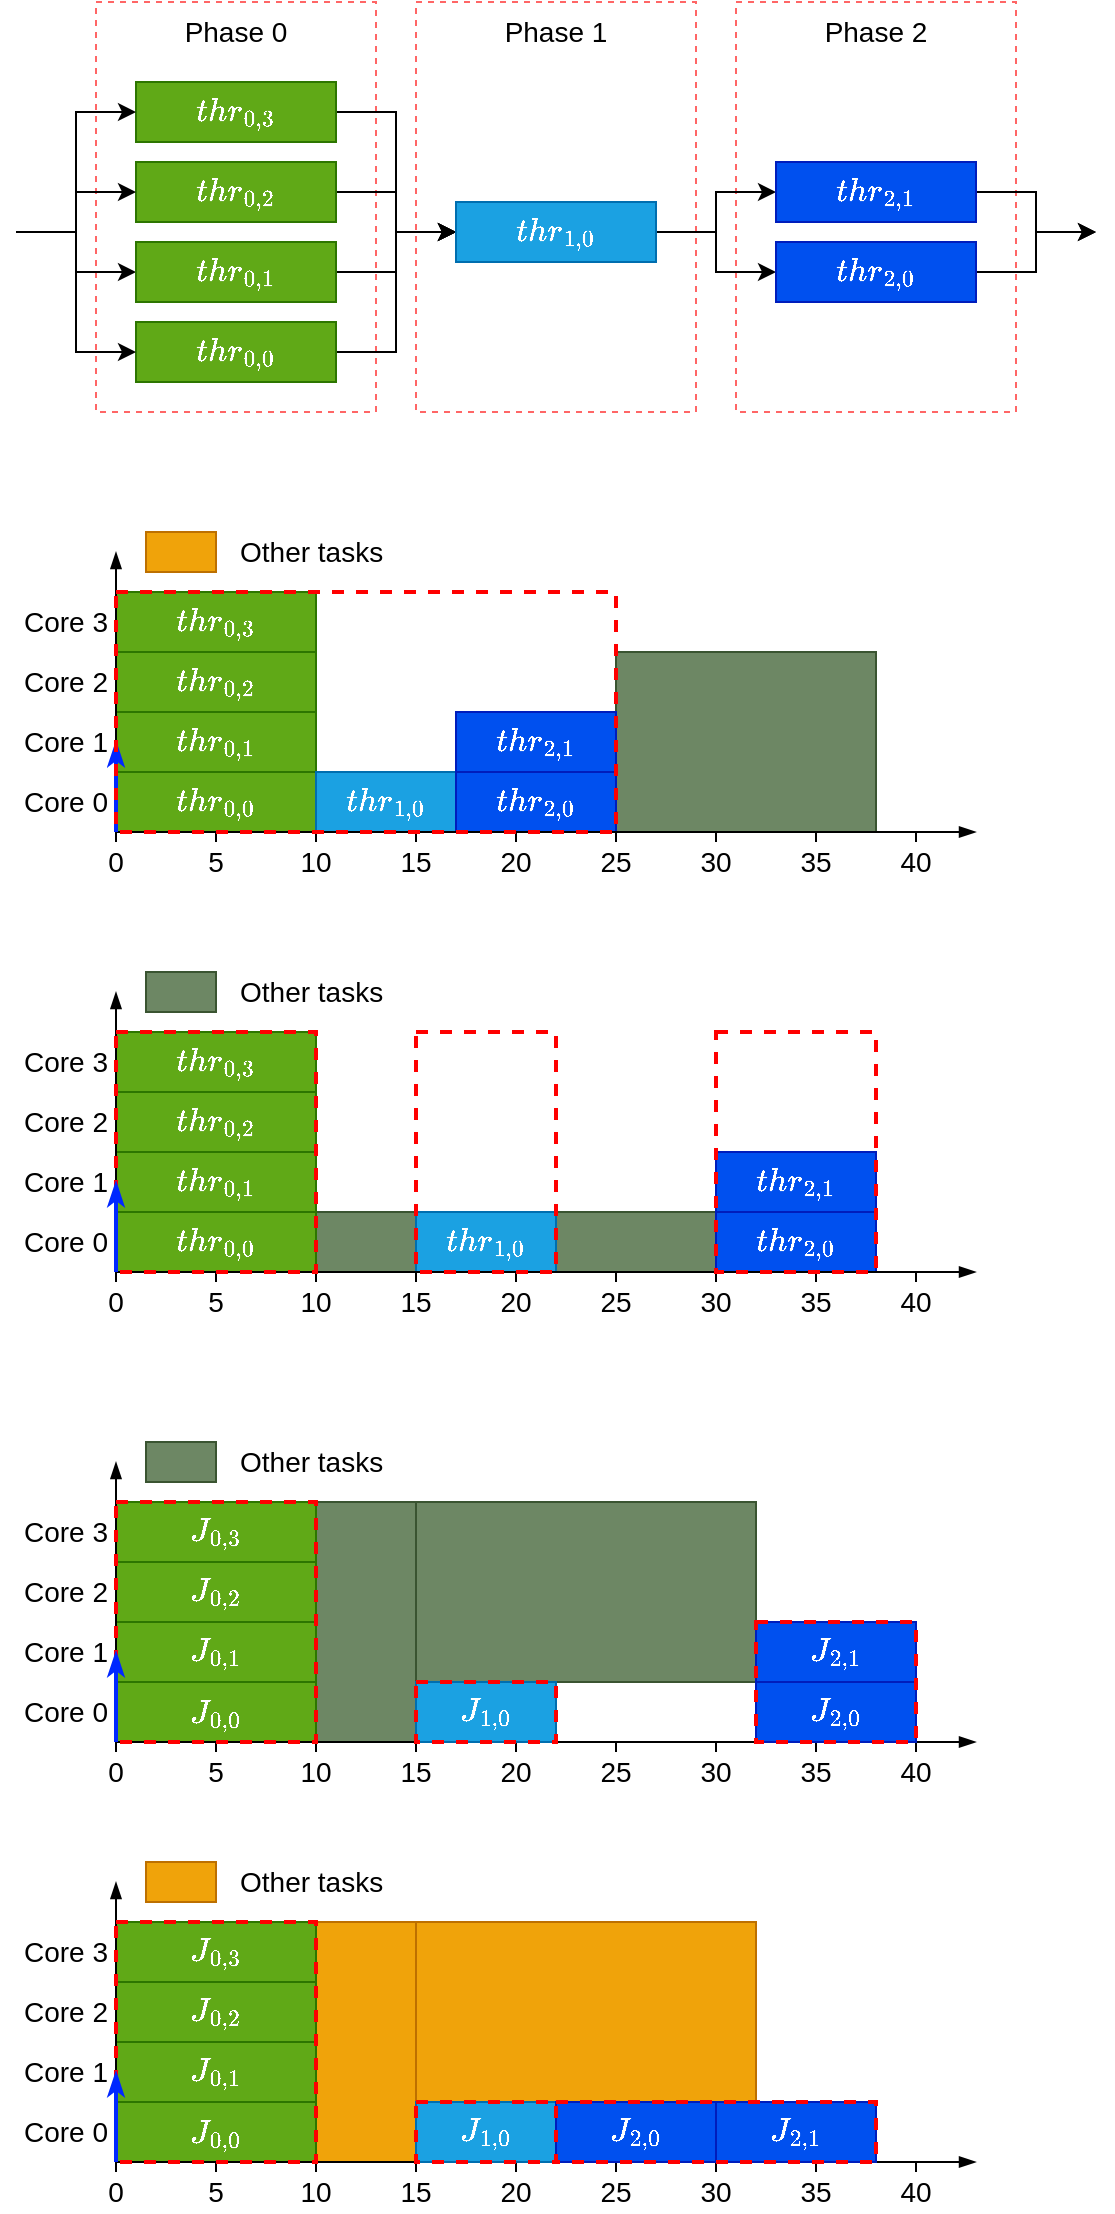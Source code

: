 <mxfile version="13.0.3" type="device"><diagram id="xW1HjvJvRXogK2bOHWA1" name="Page-1"><mxGraphModel dx="981" dy="567" grid="1" gridSize="5" guides="1" tooltips="1" connect="1" arrows="1" fold="1" page="1" pageScale="1" pageWidth="827" pageHeight="1169" math="1" shadow="0"><root><mxCell id="0"/><mxCell id="1" parent="0"/><mxCell id="m0qqbwwtuwKl5_YdVci3-2" value="" style="rounded=0;whiteSpace=wrap;html=1;align=center;fillColor=#f0a30a;strokeColor=#BD7000;fontColor=#ffffff;" parent="1" vertex="1"><mxGeometry x="305" y="975" width="170" height="90" as="geometry"/></mxCell><mxCell id="m0qqbwwtuwKl5_YdVci3-1" value="" style="rounded=0;whiteSpace=wrap;html=1;align=center;fillColor=#f0a30a;strokeColor=#BD7000;fontColor=#ffffff;" parent="1" vertex="1"><mxGeometry x="255" y="975" width="50" height="120" as="geometry"/></mxCell><mxCell id="kMdJhStKraSXt04Y12Ft-99" value="" style="rounded=0;whiteSpace=wrap;html=1;align=center;fillColor=#6d8764;strokeColor=#3A5431;fontColor=#ffffff;" parent="1" vertex="1"><mxGeometry x="305" y="765" width="170" height="90" as="geometry"/></mxCell><mxCell id="kMdJhStKraSXt04Y12Ft-93" value="" style="rounded=0;whiteSpace=wrap;html=1;align=center;fillColor=#6d8764;strokeColor=#3A5431;fontColor=#ffffff;" parent="1" vertex="1"><mxGeometry x="405" y="340" width="130" height="90" as="geometry"/></mxCell><mxCell id="7jsa1MZPSzjT0Qlmyjnx-44" value="" style="rounded=0;whiteSpace=wrap;html=1;align=center;fillColor=#6d8764;strokeColor=#3A5431;fontColor=#ffffff;" parent="1" vertex="1"><mxGeometry x="255" y="620" width="50" height="30" as="geometry"/></mxCell><mxCell id="7jsa1MZPSzjT0Qlmyjnx-51" value="" style="rounded=0;whiteSpace=wrap;html=1;align=center;fillColor=#6d8764;strokeColor=#3A5431;fontColor=#ffffff;" parent="1" vertex="1"><mxGeometry x="375" y="620" width="80" height="30" as="geometry"/></mxCell><mxCell id="7jsa1MZPSzjT0Qlmyjnx-36" value="&lt;span style=&quot;font-size: 14px&quot;&gt;$$thr_{0,2}$$&lt;/span&gt;" style="rounded=0;whiteSpace=wrap;html=1;align=center;fillColor=#60a917;strokeColor=#2D7600;fontColor=#ffffff;" parent="1" vertex="1"><mxGeometry x="155" y="560" width="100" height="30" as="geometry"/></mxCell><mxCell id="7jsa1MZPSzjT0Qlmyjnx-37" value="&lt;span style=&quot;font-size: 14px&quot;&gt;$$thr_{0,3}$$&lt;/span&gt;" style="rounded=0;whiteSpace=wrap;html=1;align=center;fillColor=#60a917;strokeColor=#2D7600;fontColor=#ffffff;" parent="1" vertex="1"><mxGeometry x="155" y="530" width="100" height="30" as="geometry"/></mxCell><mxCell id="7jsa1MZPSzjT0Qlmyjnx-35" value="" style="rounded=0;whiteSpace=wrap;html=1;fontColor=#FFFFFF;fillColor=none;dashed=1;strokeColor=#FF6666;" parent="1" vertex="1"><mxGeometry x="465" y="15" width="140" height="205" as="geometry"/></mxCell><mxCell id="7jsa1MZPSzjT0Qlmyjnx-34" value="" style="rounded=0;whiteSpace=wrap;html=1;fontColor=#FFFFFF;fillColor=none;dashed=1;strokeColor=#FF6666;" parent="1" vertex="1"><mxGeometry x="305" y="15" width="140" height="205" as="geometry"/></mxCell><mxCell id="7jsa1MZPSzjT0Qlmyjnx-33" value="" style="rounded=0;whiteSpace=wrap;html=1;fontColor=#FFFFFF;fillColor=none;dashed=1;strokeColor=#FF6666;" parent="1" vertex="1"><mxGeometry x="145" y="15" width="140" height="205" as="geometry"/></mxCell><mxCell id="H2lRXq-8TjMZ1R84Y-Bk-118" value="&lt;span style=&quot;font-size: 14px&quot;&gt;$$thr_{0,1}$$&lt;/span&gt;" style="rounded=0;whiteSpace=wrap;html=1;align=center;fillColor=#60a917;strokeColor=#2D7600;fontColor=#ffffff;" parent="1" vertex="1"><mxGeometry x="155" y="590" width="100" height="30" as="geometry"/></mxCell><mxCell id="H2lRXq-8TjMZ1R84Y-Bk-121" value="&lt;span style=&quot;font-size: 14px&quot;&gt;$$thr_{0,0}$$&lt;/span&gt;" style="rounded=0;whiteSpace=wrap;html=1;align=center;fillColor=#60a917;strokeColor=#2D7600;fontColor=#ffffff;" parent="1" vertex="1"><mxGeometry x="155" y="620" width="100" height="30" as="geometry"/></mxCell><mxCell id="H2lRXq-8TjMZ1R84Y-Bk-123" value="" style="endArrow=blockThin;html=1;strokeColor=#000000;endFill=1;exitX=0.5;exitY=0;exitDx=0;exitDy=0;" parent="1" source="H2lRXq-8TjMZ1R84Y-Bk-124" edge="1"><mxGeometry width="50" height="50" relative="1" as="geometry"><mxPoint x="155" y="620" as="sourcePoint"/><mxPoint x="155" y="510" as="targetPoint"/></mxGeometry></mxCell><mxCell id="H2lRXq-8TjMZ1R84Y-Bk-124" value="&lt;div style=&quot;font-size: 14px;&quot;&gt;0&lt;/div&gt;" style="text;html=1;strokeColor=none;fillColor=none;align=center;verticalAlign=middle;whiteSpace=wrap;rounded=0;fontSize=14;" parent="1" vertex="1"><mxGeometry x="145" y="655" width="20" height="20" as="geometry"/></mxCell><mxCell id="H2lRXq-8TjMZ1R84Y-Bk-125" value="5" style="text;html=1;strokeColor=none;fillColor=none;align=center;verticalAlign=middle;whiteSpace=wrap;rounded=0;fontSize=14;" parent="1" vertex="1"><mxGeometry x="195" y="655" width="20" height="20" as="geometry"/></mxCell><mxCell id="H2lRXq-8TjMZ1R84Y-Bk-126" value="10" style="text;html=1;strokeColor=none;fillColor=none;align=center;verticalAlign=middle;whiteSpace=wrap;rounded=0;fontSize=14;" parent="1" vertex="1"><mxGeometry x="245" y="655" width="20" height="20" as="geometry"/></mxCell><mxCell id="H2lRXq-8TjMZ1R84Y-Bk-127" value="15" style="text;html=1;strokeColor=none;fillColor=none;align=center;verticalAlign=middle;whiteSpace=wrap;rounded=0;fontSize=14;" parent="1" vertex="1"><mxGeometry x="295" y="655" width="20" height="20" as="geometry"/></mxCell><mxCell id="H2lRXq-8TjMZ1R84Y-Bk-128" value="20" style="text;html=1;strokeColor=none;fillColor=none;align=center;verticalAlign=middle;whiteSpace=wrap;rounded=0;fontSize=14;" parent="1" vertex="1"><mxGeometry x="345" y="655" width="20" height="20" as="geometry"/></mxCell><mxCell id="H2lRXq-8TjMZ1R84Y-Bk-130" value="Core 0" style="text;html=1;strokeColor=none;fillColor=none;align=center;verticalAlign=middle;whiteSpace=wrap;rounded=0;fontSize=14;fontColor=#000000;" parent="1" vertex="1"><mxGeometry x="105" y="625" width="50" height="20" as="geometry"/></mxCell><mxCell id="H2lRXq-8TjMZ1R84Y-Bk-131" value="Core 1" style="text;html=1;strokeColor=none;fillColor=none;align=center;verticalAlign=middle;whiteSpace=wrap;rounded=0;fontSize=14;fontColor=#000000;" parent="1" vertex="1"><mxGeometry x="105" y="595" width="50" height="20" as="geometry"/></mxCell><mxCell id="H2lRXq-8TjMZ1R84Y-Bk-134" value="" style="endArrow=none;html=1;" parent="1" source="H2lRXq-8TjMZ1R84Y-Bk-135" edge="1"><mxGeometry width="50" height="50" relative="1" as="geometry"><mxPoint x="405" y="680" as="sourcePoint"/><mxPoint x="405" y="650" as="targetPoint"/></mxGeometry></mxCell><mxCell id="H2lRXq-8TjMZ1R84Y-Bk-135" value="25" style="text;html=1;strokeColor=none;fillColor=none;align=center;verticalAlign=middle;whiteSpace=wrap;rounded=0;fontSize=14;" parent="1" vertex="1"><mxGeometry x="395" y="655" width="20" height="20" as="geometry"/></mxCell><mxCell id="H2lRXq-8TjMZ1R84Y-Bk-136" value="" style="endArrow=none;html=1;exitX=0.5;exitY=0;exitDx=0;exitDy=0;" parent="1" source="H2lRXq-8TjMZ1R84Y-Bk-135" edge="1"><mxGeometry width="50" height="50" relative="1" as="geometry"><mxPoint x="405" y="680" as="sourcePoint"/><mxPoint x="405" y="650" as="targetPoint"/></mxGeometry></mxCell><mxCell id="H2lRXq-8TjMZ1R84Y-Bk-137" value="" style="endArrow=none;html=1;exitX=0.5;exitY=0;exitDx=0;exitDy=0;" parent="1" source="H2lRXq-8TjMZ1R84Y-Bk-128" edge="1"><mxGeometry width="50" height="50" relative="1" as="geometry"><mxPoint x="410" y="660" as="sourcePoint"/><mxPoint x="355" y="650" as="targetPoint"/></mxGeometry></mxCell><mxCell id="H2lRXq-8TjMZ1R84Y-Bk-138" value="" style="endArrow=none;html=1;exitX=0.5;exitY=0;exitDx=0;exitDy=0;" parent="1" source="H2lRXq-8TjMZ1R84Y-Bk-127" edge="1"><mxGeometry width="50" height="50" relative="1" as="geometry"><mxPoint x="415" y="665" as="sourcePoint"/><mxPoint x="305.0" y="650" as="targetPoint"/></mxGeometry></mxCell><mxCell id="H2lRXq-8TjMZ1R84Y-Bk-139" value="" style="endArrow=none;html=1;exitX=0.5;exitY=0;exitDx=0;exitDy=0;" parent="1" source="H2lRXq-8TjMZ1R84Y-Bk-126" edge="1"><mxGeometry width="50" height="50" relative="1" as="geometry"><mxPoint x="310" y="660" as="sourcePoint"/><mxPoint x="255" y="650" as="targetPoint"/></mxGeometry></mxCell><mxCell id="H2lRXq-8TjMZ1R84Y-Bk-140" value="" style="endArrow=none;html=1;exitX=0.5;exitY=0;exitDx=0;exitDy=0;" parent="1" source="H2lRXq-8TjMZ1R84Y-Bk-125" edge="1"><mxGeometry width="50" height="50" relative="1" as="geometry"><mxPoint x="315" y="665" as="sourcePoint"/><mxPoint x="205" y="650" as="targetPoint"/></mxGeometry></mxCell><mxCell id="H2lRXq-8TjMZ1R84Y-Bk-149" value="" style="endArrow=none;html=1;" parent="1" source="H2lRXq-8TjMZ1R84Y-Bk-150" edge="1"><mxGeometry width="50" height="50" relative="1" as="geometry"><mxPoint x="455" y="680" as="sourcePoint"/><mxPoint x="455" y="650" as="targetPoint"/></mxGeometry></mxCell><mxCell id="H2lRXq-8TjMZ1R84Y-Bk-150" value="30" style="text;html=1;strokeColor=none;fillColor=none;align=center;verticalAlign=middle;whiteSpace=wrap;rounded=0;fontSize=14;" parent="1" vertex="1"><mxGeometry x="445" y="655" width="20" height="20" as="geometry"/></mxCell><mxCell id="qFGKZNAYmPmx-F1GtHhx-10" value="" style="rounded=0;whiteSpace=wrap;html=1;align=center;fillColor=#6d8764;strokeColor=#3A5431;fontColor=#ffffff;" parent="1" vertex="1"><mxGeometry x="170" y="500" width="35" height="20" as="geometry"/></mxCell><mxCell id="qFGKZNAYmPmx-F1GtHhx-11" value="Other tasks" style="text;html=1;strokeColor=none;fillColor=none;align=left;verticalAlign=middle;whiteSpace=wrap;rounded=0;fontSize=14;fontColor=#000000;" parent="1" vertex="1"><mxGeometry x="215" y="500" width="80" height="20" as="geometry"/></mxCell><mxCell id="7jsa1MZPSzjT0Qlmyjnx-11" style="edgeStyle=orthogonalEdgeStyle;rounded=0;orthogonalLoop=1;jettySize=auto;html=1;exitX=1;exitY=0.5;exitDx=0;exitDy=0;entryX=0;entryY=0.5;entryDx=0;entryDy=0;" parent="1" source="7jsa1MZPSzjT0Qlmyjnx-1" target="7jsa1MZPSzjT0Qlmyjnx-5" edge="1"><mxGeometry relative="1" as="geometry"/></mxCell><mxCell id="7jsa1MZPSzjT0Qlmyjnx-1" value="&lt;span style=&quot;font-size: 14px&quot;&gt;$$thr_{0,3}$$&lt;/span&gt;" style="rounded=0;whiteSpace=wrap;html=1;align=center;fillColor=#60a917;strokeColor=#2D7600;fontColor=#ffffff;" parent="1" vertex="1"><mxGeometry x="165" y="55" width="100" height="30" as="geometry"/></mxCell><mxCell id="7jsa1MZPSzjT0Qlmyjnx-8" style="edgeStyle=orthogonalEdgeStyle;rounded=0;orthogonalLoop=1;jettySize=auto;html=1;exitX=1;exitY=0.5;exitDx=0;exitDy=0;" parent="1" source="7jsa1MZPSzjT0Qlmyjnx-2" target="7jsa1MZPSzjT0Qlmyjnx-5" edge="1"><mxGeometry relative="1" as="geometry"/></mxCell><mxCell id="7jsa1MZPSzjT0Qlmyjnx-2" value="&lt;span style=&quot;font-size: 14px&quot;&gt;$$thr_{0,2}$$&lt;/span&gt;" style="rounded=0;whiteSpace=wrap;html=1;align=center;fillColor=#60a917;strokeColor=#2D7600;fontColor=#ffffff;" parent="1" vertex="1"><mxGeometry x="165" y="95" width="100" height="30" as="geometry"/></mxCell><mxCell id="7jsa1MZPSzjT0Qlmyjnx-9" style="edgeStyle=orthogonalEdgeStyle;rounded=0;orthogonalLoop=1;jettySize=auto;html=1;exitX=1;exitY=0.5;exitDx=0;exitDy=0;entryX=0;entryY=0.5;entryDx=0;entryDy=0;" parent="1" source="7jsa1MZPSzjT0Qlmyjnx-3" target="7jsa1MZPSzjT0Qlmyjnx-5" edge="1"><mxGeometry relative="1" as="geometry"/></mxCell><mxCell id="7jsa1MZPSzjT0Qlmyjnx-17" style="edgeStyle=orthogonalEdgeStyle;rounded=0;orthogonalLoop=1;jettySize=auto;html=1;exitX=0;exitY=0.5;exitDx=0;exitDy=0;startArrow=classic;startFill=1;endArrow=none;endFill=0;" parent="1" source="7jsa1MZPSzjT0Qlmyjnx-3" edge="1"><mxGeometry relative="1" as="geometry"><mxPoint x="105" y="130" as="targetPoint"/><Array as="points"><mxPoint x="135" y="150"/><mxPoint x="135" y="130"/></Array></mxGeometry></mxCell><mxCell id="7jsa1MZPSzjT0Qlmyjnx-3" value="&lt;span style=&quot;font-size: 14px&quot;&gt;$$thr_{0,1}$$&lt;/span&gt;" style="rounded=0;whiteSpace=wrap;html=1;align=center;fillColor=#60a917;strokeColor=#2D7600;fontColor=#ffffff;" parent="1" vertex="1"><mxGeometry x="165" y="135" width="100" height="30" as="geometry"/></mxCell><mxCell id="7jsa1MZPSzjT0Qlmyjnx-10" style="edgeStyle=orthogonalEdgeStyle;rounded=0;orthogonalLoop=1;jettySize=auto;html=1;exitX=1;exitY=0.5;exitDx=0;exitDy=0;entryX=0;entryY=0.5;entryDx=0;entryDy=0;" parent="1" source="7jsa1MZPSzjT0Qlmyjnx-4" target="7jsa1MZPSzjT0Qlmyjnx-5" edge="1"><mxGeometry relative="1" as="geometry"/></mxCell><mxCell id="7jsa1MZPSzjT0Qlmyjnx-4" value="&lt;span style=&quot;font-size: 14px&quot;&gt;$$thr_{0,0}$$&lt;/span&gt;" style="rounded=0;whiteSpace=wrap;html=1;align=center;fillColor=#60a917;strokeColor=#2D7600;fontColor=#ffffff;" parent="1" vertex="1"><mxGeometry x="165" y="175" width="100" height="30" as="geometry"/></mxCell><mxCell id="7jsa1MZPSzjT0Qlmyjnx-12" style="edgeStyle=orthogonalEdgeStyle;rounded=0;orthogonalLoop=1;jettySize=auto;html=1;exitX=1;exitY=0.5;exitDx=0;exitDy=0;" parent="1" source="7jsa1MZPSzjT0Qlmyjnx-5" target="7jsa1MZPSzjT0Qlmyjnx-6" edge="1"><mxGeometry relative="1" as="geometry"/></mxCell><mxCell id="7jsa1MZPSzjT0Qlmyjnx-13" style="edgeStyle=orthogonalEdgeStyle;rounded=0;orthogonalLoop=1;jettySize=auto;html=1;exitX=1;exitY=0.5;exitDx=0;exitDy=0;" parent="1" source="7jsa1MZPSzjT0Qlmyjnx-5" target="7jsa1MZPSzjT0Qlmyjnx-7" edge="1"><mxGeometry relative="1" as="geometry"/></mxCell><mxCell id="7jsa1MZPSzjT0Qlmyjnx-5" value="&lt;span style=&quot;font-size: 14px&quot;&gt;$$thr_{1,0}$$&lt;/span&gt;" style="rounded=0;whiteSpace=wrap;html=1;align=center;fillColor=#1ba1e2;strokeColor=#006EAF;fontColor=#ffffff;" parent="1" vertex="1"><mxGeometry x="325" y="115" width="100" height="30" as="geometry"/></mxCell><mxCell id="7jsa1MZPSzjT0Qlmyjnx-14" style="edgeStyle=orthogonalEdgeStyle;rounded=0;orthogonalLoop=1;jettySize=auto;html=1;exitX=1;exitY=0.5;exitDx=0;exitDy=0;" parent="1" source="7jsa1MZPSzjT0Qlmyjnx-6" edge="1"><mxGeometry relative="1" as="geometry"><mxPoint x="645" y="130" as="targetPoint"/><Array as="points"><mxPoint x="615" y="110"/><mxPoint x="615" y="130"/></Array></mxGeometry></mxCell><mxCell id="7jsa1MZPSzjT0Qlmyjnx-6" value="&lt;span style=&quot;font-size: 14px&quot;&gt;$$thr_{2,1}$$&lt;/span&gt;" style="rounded=0;whiteSpace=wrap;html=1;align=center;fillColor=#0050ef;strokeColor=#001DBC;fontColor=#ffffff;" parent="1" vertex="1"><mxGeometry x="485" y="95" width="100" height="30" as="geometry"/></mxCell><mxCell id="7jsa1MZPSzjT0Qlmyjnx-16" style="edgeStyle=orthogonalEdgeStyle;rounded=0;orthogonalLoop=1;jettySize=auto;html=1;exitX=1;exitY=0.5;exitDx=0;exitDy=0;" parent="1" source="7jsa1MZPSzjT0Qlmyjnx-7" edge="1"><mxGeometry relative="1" as="geometry"><mxPoint x="645" y="130" as="targetPoint"/><Array as="points"><mxPoint x="615" y="150"/><mxPoint x="615" y="130"/></Array></mxGeometry></mxCell><mxCell id="7jsa1MZPSzjT0Qlmyjnx-7" value="&lt;span style=&quot;font-size: 14px&quot;&gt;$$thr_{2,0}$$&lt;/span&gt;" style="rounded=0;whiteSpace=wrap;html=1;align=center;fillColor=#0050ef;strokeColor=#001DBC;fontColor=#ffffff;" parent="1" vertex="1"><mxGeometry x="485" y="135" width="100" height="30" as="geometry"/></mxCell><mxCell id="7jsa1MZPSzjT0Qlmyjnx-18" style="edgeStyle=orthogonalEdgeStyle;rounded=0;orthogonalLoop=1;jettySize=auto;html=1;exitX=0;exitY=0.5;exitDx=0;exitDy=0;startArrow=classic;startFill=1;endArrow=none;endFill=0;" parent="1" edge="1"><mxGeometry relative="1" as="geometry"><mxPoint x="105" y="130" as="targetPoint"/><mxPoint x="165" y="190" as="sourcePoint"/><Array as="points"><mxPoint x="135" y="190"/><mxPoint x="135" y="130"/></Array></mxGeometry></mxCell><mxCell id="7jsa1MZPSzjT0Qlmyjnx-19" style="edgeStyle=orthogonalEdgeStyle;rounded=0;orthogonalLoop=1;jettySize=auto;html=1;exitX=0;exitY=0.5;exitDx=0;exitDy=0;startArrow=classic;startFill=1;endArrow=none;endFill=0;" parent="1" edge="1"><mxGeometry relative="1" as="geometry"><mxPoint x="105" y="130" as="targetPoint"/><mxPoint x="165" y="110" as="sourcePoint"/><Array as="points"><mxPoint x="135" y="110"/><mxPoint x="135" y="130"/></Array></mxGeometry></mxCell><mxCell id="7jsa1MZPSzjT0Qlmyjnx-20" style="edgeStyle=orthogonalEdgeStyle;rounded=0;orthogonalLoop=1;jettySize=auto;html=1;exitX=0;exitY=0.5;exitDx=0;exitDy=0;startArrow=classic;startFill=1;endArrow=none;endFill=0;" parent="1" edge="1"><mxGeometry relative="1" as="geometry"><mxPoint x="105" y="130" as="targetPoint"/><mxPoint x="165" y="70" as="sourcePoint"/><Array as="points"><mxPoint x="135" y="70"/><mxPoint x="135" y="130"/></Array></mxGeometry></mxCell><mxCell id="7jsa1MZPSzjT0Qlmyjnx-28" value="Phase 0" style="text;html=1;strokeColor=none;fillColor=none;align=center;verticalAlign=middle;whiteSpace=wrap;rounded=0;fontSize=14;fontColor=#000000;" parent="1" vertex="1"><mxGeometry x="180" y="20" width="70" height="20" as="geometry"/></mxCell><mxCell id="7jsa1MZPSzjT0Qlmyjnx-30" value="Phase 1" style="text;html=1;strokeColor=none;fillColor=none;align=center;verticalAlign=middle;whiteSpace=wrap;rounded=0;fontSize=14;fontColor=#000000;" parent="1" vertex="1"><mxGeometry x="340" y="20" width="70" height="20" as="geometry"/></mxCell><mxCell id="7jsa1MZPSzjT0Qlmyjnx-31" value="Phase 2" style="text;html=1;strokeColor=none;fillColor=none;align=center;verticalAlign=middle;whiteSpace=wrap;rounded=0;fontSize=14;fontColor=#000000;" parent="1" vertex="1"><mxGeometry x="500" y="20" width="70" height="20" as="geometry"/></mxCell><mxCell id="7jsa1MZPSzjT0Qlmyjnx-38" value="Core 2" style="text;html=1;strokeColor=none;fillColor=none;align=center;verticalAlign=middle;whiteSpace=wrap;rounded=0;fontSize=14;fontColor=#000000;" parent="1" vertex="1"><mxGeometry x="105" y="565" width="50" height="20" as="geometry"/></mxCell><mxCell id="7jsa1MZPSzjT0Qlmyjnx-39" value="Core 3" style="text;html=1;strokeColor=none;fillColor=none;align=center;verticalAlign=middle;whiteSpace=wrap;rounded=0;fontSize=14;fontColor=#000000;" parent="1" vertex="1"><mxGeometry x="105" y="535" width="50" height="20" as="geometry"/></mxCell><mxCell id="7jsa1MZPSzjT0Qlmyjnx-45" value="&lt;span style=&quot;white-space: normal ; font-size: 14px&quot;&gt;$$thr_{1,0}$$&lt;/span&gt;" style="rounded=0;whiteSpace=wrap;html=1;align=center;fillColor=#1ba1e2;strokeColor=#006EAF;fontColor=#ffffff;" parent="1" vertex="1"><mxGeometry x="305" y="620" width="70" height="30" as="geometry"/></mxCell><mxCell id="7jsa1MZPSzjT0Qlmyjnx-52" value="&lt;span style=&quot;white-space: normal ; font-size: 14px&quot;&gt;$$thr_{2,1}$$&lt;/span&gt;" style="rounded=0;whiteSpace=wrap;html=1;align=center;fillColor=#0050ef;strokeColor=#001DBC;fontColor=#ffffff;" parent="1" vertex="1"><mxGeometry x="455" y="590" width="80" height="30" as="geometry"/></mxCell><mxCell id="7jsa1MZPSzjT0Qlmyjnx-53" value="&lt;span style=&quot;white-space: normal ; font-size: 14px&quot;&gt;$$thr_{2,0}$$&lt;/span&gt;" style="rounded=0;whiteSpace=wrap;html=1;align=center;fillColor=#0050ef;strokeColor=#001DBC;fontColor=#ffffff;" parent="1" vertex="1"><mxGeometry x="455" y="620" width="80" height="30" as="geometry"/></mxCell><mxCell id="H2lRXq-8TjMZ1R84Y-Bk-122" value="" style="endArrow=blockThin;html=1;endFill=1;" parent="1" edge="1"><mxGeometry width="50" height="50" relative="1" as="geometry"><mxPoint x="155" y="650" as="sourcePoint"/><mxPoint x="585" y="650" as="targetPoint"/></mxGeometry></mxCell><mxCell id="7jsa1MZPSzjT0Qlmyjnx-47" value="" style="rounded=0;whiteSpace=wrap;html=1;fontColor=#FFFFFF;fillColor=none;dashed=1;strokeColor=#FF0000;strokeWidth=2;" parent="1" vertex="1"><mxGeometry x="155" y="530" width="100" height="120" as="geometry"/></mxCell><mxCell id="H2lRXq-8TjMZ1R84Y-Bk-129" value="" style="endArrow=classicThin;html=1;strokeColor=#0027FF;fillColor=#0050ef;endFill=1;strokeWidth=2;" parent="1" edge="1"><mxGeometry width="50" height="50" relative="1" as="geometry"><mxPoint x="155" y="650" as="sourcePoint"/><mxPoint x="155" y="605" as="targetPoint"/></mxGeometry></mxCell><mxCell id="7jsa1MZPSzjT0Qlmyjnx-60" value="" style="endArrow=none;html=1;" parent="1" source="7jsa1MZPSzjT0Qlmyjnx-61" edge="1"><mxGeometry width="50" height="50" relative="1" as="geometry"><mxPoint x="505" y="680" as="sourcePoint"/><mxPoint x="505" y="650" as="targetPoint"/></mxGeometry></mxCell><mxCell id="7jsa1MZPSzjT0Qlmyjnx-61" value="35" style="text;html=1;strokeColor=none;fillColor=none;align=center;verticalAlign=middle;whiteSpace=wrap;rounded=0;fontSize=14;" parent="1" vertex="1"><mxGeometry x="495" y="655" width="20" height="20" as="geometry"/></mxCell><mxCell id="7jsa1MZPSzjT0Qlmyjnx-62" value="" style="endArrow=none;html=1;" parent="1" source="7jsa1MZPSzjT0Qlmyjnx-63" edge="1"><mxGeometry width="50" height="50" relative="1" as="geometry"><mxPoint x="555" y="680" as="sourcePoint"/><mxPoint x="555" y="650" as="targetPoint"/></mxGeometry></mxCell><mxCell id="7jsa1MZPSzjT0Qlmyjnx-63" value="40" style="text;html=1;strokeColor=none;fillColor=none;align=center;verticalAlign=middle;whiteSpace=wrap;rounded=0;fontSize=14;" parent="1" vertex="1"><mxGeometry x="545" y="655" width="20" height="20" as="geometry"/></mxCell><mxCell id="7jsa1MZPSzjT0Qlmyjnx-64" value="" style="rounded=0;whiteSpace=wrap;html=1;align=center;fillColor=#6d8764;strokeColor=#3A5431;fontColor=#ffffff;" parent="1" vertex="1"><mxGeometry x="255" y="765" width="50" height="120" as="geometry"/></mxCell><mxCell id="7jsa1MZPSzjT0Qlmyjnx-66" value="" style="rounded=0;whiteSpace=wrap;html=1;align=center;fillColor=#60a917;strokeColor=#2D7600;fontColor=#ffffff;" parent="1" vertex="1"><mxGeometry x="155" y="795" width="100" height="30" as="geometry"/></mxCell><mxCell id="7jsa1MZPSzjT0Qlmyjnx-67" value="" style="rounded=0;whiteSpace=wrap;html=1;align=center;fillColor=#60a917;strokeColor=#2D7600;fontColor=#ffffff;" parent="1" vertex="1"><mxGeometry x="155" y="765" width="100" height="30" as="geometry"/></mxCell><mxCell id="7jsa1MZPSzjT0Qlmyjnx-68" value="" style="rounded=0;whiteSpace=wrap;html=1;align=center;fillColor=#60a917;strokeColor=#2D7600;fontColor=#ffffff;" parent="1" vertex="1"><mxGeometry x="155" y="825" width="100" height="30" as="geometry"/></mxCell><mxCell id="7jsa1MZPSzjT0Qlmyjnx-69" value="" style="rounded=0;whiteSpace=wrap;html=1;align=center;fillColor=#60a917;strokeColor=#2D7600;fontColor=#ffffff;" parent="1" vertex="1"><mxGeometry x="155" y="855" width="100" height="30" as="geometry"/></mxCell><mxCell id="7jsa1MZPSzjT0Qlmyjnx-70" value="" style="endArrow=blockThin;html=1;strokeColor=#000000;endFill=1;exitX=0.5;exitY=0;exitDx=0;exitDy=0;" parent="1" source="7jsa1MZPSzjT0Qlmyjnx-71" edge="1"><mxGeometry width="50" height="50" relative="1" as="geometry"><mxPoint x="155" y="855" as="sourcePoint"/><mxPoint x="155" y="745" as="targetPoint"/></mxGeometry></mxCell><mxCell id="7jsa1MZPSzjT0Qlmyjnx-71" value="&lt;div style=&quot;font-size: 14px;&quot;&gt;0&lt;/div&gt;" style="text;html=1;strokeColor=none;fillColor=none;align=center;verticalAlign=middle;whiteSpace=wrap;rounded=0;fontSize=14;" parent="1" vertex="1"><mxGeometry x="145" y="890" width="20" height="20" as="geometry"/></mxCell><mxCell id="7jsa1MZPSzjT0Qlmyjnx-72" value="5" style="text;html=1;strokeColor=none;fillColor=none;align=center;verticalAlign=middle;whiteSpace=wrap;rounded=0;fontSize=14;" parent="1" vertex="1"><mxGeometry x="195" y="890" width="20" height="20" as="geometry"/></mxCell><mxCell id="7jsa1MZPSzjT0Qlmyjnx-73" value="10" style="text;html=1;strokeColor=none;fillColor=none;align=center;verticalAlign=middle;whiteSpace=wrap;rounded=0;fontSize=14;" parent="1" vertex="1"><mxGeometry x="245" y="890" width="20" height="20" as="geometry"/></mxCell><mxCell id="7jsa1MZPSzjT0Qlmyjnx-74" value="15" style="text;html=1;strokeColor=none;fillColor=none;align=center;verticalAlign=middle;whiteSpace=wrap;rounded=0;fontSize=14;" parent="1" vertex="1"><mxGeometry x="295" y="890" width="20" height="20" as="geometry"/></mxCell><mxCell id="7jsa1MZPSzjT0Qlmyjnx-75" value="20" style="text;html=1;strokeColor=none;fillColor=none;align=center;verticalAlign=middle;whiteSpace=wrap;rounded=0;fontSize=14;" parent="1" vertex="1"><mxGeometry x="345" y="890" width="20" height="20" as="geometry"/></mxCell><mxCell id="7jsa1MZPSzjT0Qlmyjnx-76" value="Core 0" style="text;html=1;strokeColor=none;fillColor=none;align=center;verticalAlign=middle;whiteSpace=wrap;rounded=0;fontSize=14;fontColor=#000000;" parent="1" vertex="1"><mxGeometry x="105" y="860" width="50" height="20" as="geometry"/></mxCell><mxCell id="7jsa1MZPSzjT0Qlmyjnx-77" value="Core 1" style="text;html=1;strokeColor=none;fillColor=none;align=center;verticalAlign=middle;whiteSpace=wrap;rounded=0;fontSize=14;fontColor=#000000;" parent="1" vertex="1"><mxGeometry x="105" y="830" width="50" height="20" as="geometry"/></mxCell><mxCell id="7jsa1MZPSzjT0Qlmyjnx-78" value="" style="endArrow=none;html=1;" parent="1" source="7jsa1MZPSzjT0Qlmyjnx-79" edge="1"><mxGeometry width="50" height="50" relative="1" as="geometry"><mxPoint x="405" y="915" as="sourcePoint"/><mxPoint x="405" y="885" as="targetPoint"/></mxGeometry></mxCell><mxCell id="7jsa1MZPSzjT0Qlmyjnx-79" value="25" style="text;html=1;strokeColor=none;fillColor=none;align=center;verticalAlign=middle;whiteSpace=wrap;rounded=0;fontSize=14;" parent="1" vertex="1"><mxGeometry x="395" y="890" width="20" height="20" as="geometry"/></mxCell><mxCell id="7jsa1MZPSzjT0Qlmyjnx-80" value="" style="endArrow=none;html=1;exitX=0.5;exitY=0;exitDx=0;exitDy=0;" parent="1" source="7jsa1MZPSzjT0Qlmyjnx-79" edge="1"><mxGeometry width="50" height="50" relative="1" as="geometry"><mxPoint x="405" y="915" as="sourcePoint"/><mxPoint x="405" y="885" as="targetPoint"/></mxGeometry></mxCell><mxCell id="7jsa1MZPSzjT0Qlmyjnx-81" value="" style="endArrow=none;html=1;exitX=0.5;exitY=0;exitDx=0;exitDy=0;" parent="1" source="7jsa1MZPSzjT0Qlmyjnx-75" edge="1"><mxGeometry width="50" height="50" relative="1" as="geometry"><mxPoint x="410" y="895" as="sourcePoint"/><mxPoint x="355" y="885" as="targetPoint"/></mxGeometry></mxCell><mxCell id="7jsa1MZPSzjT0Qlmyjnx-82" value="" style="endArrow=none;html=1;exitX=0.5;exitY=0;exitDx=0;exitDy=0;" parent="1" source="7jsa1MZPSzjT0Qlmyjnx-74" edge="1"><mxGeometry width="50" height="50" relative="1" as="geometry"><mxPoint x="415" y="900" as="sourcePoint"/><mxPoint x="305" y="885" as="targetPoint"/></mxGeometry></mxCell><mxCell id="7jsa1MZPSzjT0Qlmyjnx-83" value="" style="endArrow=none;html=1;exitX=0.5;exitY=0;exitDx=0;exitDy=0;" parent="1" source="7jsa1MZPSzjT0Qlmyjnx-73" edge="1"><mxGeometry width="50" height="50" relative="1" as="geometry"><mxPoint x="310" y="895" as="sourcePoint"/><mxPoint x="255" y="885" as="targetPoint"/></mxGeometry></mxCell><mxCell id="7jsa1MZPSzjT0Qlmyjnx-84" value="" style="endArrow=none;html=1;exitX=0.5;exitY=0;exitDx=0;exitDy=0;" parent="1" source="7jsa1MZPSzjT0Qlmyjnx-72" edge="1"><mxGeometry width="50" height="50" relative="1" as="geometry"><mxPoint x="315" y="900" as="sourcePoint"/><mxPoint x="205" y="885" as="targetPoint"/></mxGeometry></mxCell><mxCell id="7jsa1MZPSzjT0Qlmyjnx-85" value="" style="endArrow=none;html=1;" parent="1" source="7jsa1MZPSzjT0Qlmyjnx-86" edge="1"><mxGeometry width="50" height="50" relative="1" as="geometry"><mxPoint x="455" y="915" as="sourcePoint"/><mxPoint x="455" y="885" as="targetPoint"/></mxGeometry></mxCell><mxCell id="7jsa1MZPSzjT0Qlmyjnx-86" value="30" style="text;html=1;strokeColor=none;fillColor=none;align=center;verticalAlign=middle;whiteSpace=wrap;rounded=0;fontSize=14;" parent="1" vertex="1"><mxGeometry x="445" y="890" width="20" height="20" as="geometry"/></mxCell><mxCell id="7jsa1MZPSzjT0Qlmyjnx-87" value="" style="rounded=0;whiteSpace=wrap;html=1;align=center;fillColor=#6d8764;strokeColor=#3A5431;fontColor=#ffffff;" parent="1" vertex="1"><mxGeometry x="170" y="735" width="35" height="20" as="geometry"/></mxCell><mxCell id="7jsa1MZPSzjT0Qlmyjnx-88" value="Other tasks" style="text;html=1;strokeColor=none;fillColor=none;align=left;verticalAlign=middle;whiteSpace=wrap;rounded=0;fontSize=14;fontColor=#000000;" parent="1" vertex="1"><mxGeometry x="215" y="735" width="80" height="20" as="geometry"/></mxCell><mxCell id="7jsa1MZPSzjT0Qlmyjnx-89" value="Core 2" style="text;html=1;strokeColor=none;fillColor=none;align=center;verticalAlign=middle;whiteSpace=wrap;rounded=0;fontSize=14;fontColor=#000000;" parent="1" vertex="1"><mxGeometry x="105" y="800" width="50" height="20" as="geometry"/></mxCell><mxCell id="7jsa1MZPSzjT0Qlmyjnx-90" value="Core 3" style="text;html=1;strokeColor=none;fillColor=none;align=center;verticalAlign=middle;whiteSpace=wrap;rounded=0;fontSize=14;fontColor=#000000;" parent="1" vertex="1"><mxGeometry x="105" y="770" width="50" height="20" as="geometry"/></mxCell><mxCell id="7jsa1MZPSzjT0Qlmyjnx-91" value="$$J_{0,0}$$" style="text;html=1;strokeColor=none;fillColor=none;align=center;verticalAlign=middle;whiteSpace=wrap;rounded=0;fontSize=14;fontColor=#FFFFFF;" parent="1" vertex="1"><mxGeometry x="170" y="860.86" width="70" height="20" as="geometry"/></mxCell><mxCell id="7jsa1MZPSzjT0Qlmyjnx-92" value="$$J_{0,1}$$" style="text;html=1;strokeColor=none;fillColor=none;align=center;verticalAlign=middle;whiteSpace=wrap;rounded=0;fontSize=14;fontColor=#FFFFFF;" parent="1" vertex="1"><mxGeometry x="170" y="830" width="70" height="20" as="geometry"/></mxCell><mxCell id="7jsa1MZPSzjT0Qlmyjnx-93" value="$$J_{0,2}$$" style="text;html=1;strokeColor=none;fillColor=none;align=center;verticalAlign=middle;whiteSpace=wrap;rounded=0;fontSize=14;fontColor=#FFFFFF;" parent="1" vertex="1"><mxGeometry x="170" y="800" width="70" height="20" as="geometry"/></mxCell><mxCell id="7jsa1MZPSzjT0Qlmyjnx-94" value="$$J_{0,3}$$" style="text;html=1;strokeColor=none;fillColor=none;align=center;verticalAlign=middle;whiteSpace=wrap;rounded=0;fontSize=14;fontColor=#FFFFFF;" parent="1" vertex="1"><mxGeometry x="170" y="770" width="70" height="20" as="geometry"/></mxCell><mxCell id="7jsa1MZPSzjT0Qlmyjnx-101" value="" style="endArrow=blockThin;html=1;endFill=1;" parent="1" edge="1"><mxGeometry width="50" height="50" relative="1" as="geometry"><mxPoint x="155" y="885" as="sourcePoint"/><mxPoint x="585" y="885" as="targetPoint"/></mxGeometry></mxCell><mxCell id="7jsa1MZPSzjT0Qlmyjnx-103" value="" style="rounded=0;whiteSpace=wrap;html=1;fontColor=#FFFFFF;fillColor=none;dashed=1;strokeColor=#FF0000;strokeWidth=2;" parent="1" vertex="1"><mxGeometry x="155" y="765" width="100" height="120" as="geometry"/></mxCell><mxCell id="7jsa1MZPSzjT0Qlmyjnx-104" value="" style="endArrow=classicThin;html=1;strokeColor=#0027FF;fillColor=#0050ef;endFill=1;strokeWidth=2;" parent="1" edge="1"><mxGeometry width="50" height="50" relative="1" as="geometry"><mxPoint x="155" y="885" as="sourcePoint"/><mxPoint x="155" y="840" as="targetPoint"/></mxGeometry></mxCell><mxCell id="7jsa1MZPSzjT0Qlmyjnx-106" value="" style="endArrow=none;html=1;" parent="1" source="7jsa1MZPSzjT0Qlmyjnx-107" edge="1"><mxGeometry width="50" height="50" relative="1" as="geometry"><mxPoint x="505" y="915" as="sourcePoint"/><mxPoint x="505" y="885" as="targetPoint"/></mxGeometry></mxCell><mxCell id="7jsa1MZPSzjT0Qlmyjnx-107" value="35" style="text;html=1;strokeColor=none;fillColor=none;align=center;verticalAlign=middle;whiteSpace=wrap;rounded=0;fontSize=14;" parent="1" vertex="1"><mxGeometry x="495" y="890" width="20" height="20" as="geometry"/></mxCell><mxCell id="7jsa1MZPSzjT0Qlmyjnx-108" value="" style="endArrow=none;html=1;" parent="1" source="7jsa1MZPSzjT0Qlmyjnx-109" edge="1"><mxGeometry width="50" height="50" relative="1" as="geometry"><mxPoint x="555" y="915" as="sourcePoint"/><mxPoint x="555" y="885" as="targetPoint"/></mxGeometry></mxCell><mxCell id="7jsa1MZPSzjT0Qlmyjnx-109" value="40" style="text;html=1;strokeColor=none;fillColor=none;align=center;verticalAlign=middle;whiteSpace=wrap;rounded=0;fontSize=14;" parent="1" vertex="1"><mxGeometry x="545" y="890" width="20" height="20" as="geometry"/></mxCell><mxCell id="kMdJhStKraSXt04Y12Ft-49" value="&lt;span style=&quot;font-size: 14px&quot;&gt;$$thr_{0,2}$$&lt;/span&gt;" style="rounded=0;whiteSpace=wrap;html=1;align=center;fillColor=#60a917;strokeColor=#2D7600;fontColor=#ffffff;" parent="1" vertex="1"><mxGeometry x="155" y="340" width="100" height="30" as="geometry"/></mxCell><mxCell id="kMdJhStKraSXt04Y12Ft-50" value="&lt;span style=&quot;font-size: 14px&quot;&gt;$$thr_{0,3}$$&lt;/span&gt;" style="rounded=0;whiteSpace=wrap;html=1;align=center;fillColor=#60a917;strokeColor=#2D7600;fontColor=#ffffff;" parent="1" vertex="1"><mxGeometry x="155" y="310" width="100" height="30" as="geometry"/></mxCell><mxCell id="kMdJhStKraSXt04Y12Ft-51" value="&lt;span style=&quot;font-size: 14px&quot;&gt;$$thr_{0,1}$$&lt;/span&gt;" style="rounded=0;whiteSpace=wrap;html=1;align=center;fillColor=#60a917;strokeColor=#2D7600;fontColor=#ffffff;" parent="1" vertex="1"><mxGeometry x="155" y="370" width="100" height="30" as="geometry"/></mxCell><mxCell id="kMdJhStKraSXt04Y12Ft-52" value="&lt;span style=&quot;font-size: 14px&quot;&gt;$$thr_{0,0}$$&lt;/span&gt;" style="rounded=0;whiteSpace=wrap;html=1;align=center;fillColor=#60a917;strokeColor=#2D7600;fontColor=#ffffff;" parent="1" vertex="1"><mxGeometry x="155" y="400" width="100" height="30" as="geometry"/></mxCell><mxCell id="kMdJhStKraSXt04Y12Ft-53" value="" style="endArrow=blockThin;html=1;strokeColor=#000000;endFill=1;exitX=0.5;exitY=0;exitDx=0;exitDy=0;" parent="1" source="kMdJhStKraSXt04Y12Ft-54" edge="1"><mxGeometry width="50" height="50" relative="1" as="geometry"><mxPoint x="155" y="400" as="sourcePoint"/><mxPoint x="155" y="290" as="targetPoint"/></mxGeometry></mxCell><mxCell id="kMdJhStKraSXt04Y12Ft-54" value="&lt;div style=&quot;font-size: 14px;&quot;&gt;0&lt;/div&gt;" style="text;html=1;strokeColor=none;fillColor=none;align=center;verticalAlign=middle;whiteSpace=wrap;rounded=0;fontSize=14;" parent="1" vertex="1"><mxGeometry x="145" y="435" width="20" height="20" as="geometry"/></mxCell><mxCell id="kMdJhStKraSXt04Y12Ft-55" value="5" style="text;html=1;strokeColor=none;fillColor=none;align=center;verticalAlign=middle;whiteSpace=wrap;rounded=0;fontSize=14;" parent="1" vertex="1"><mxGeometry x="195" y="435" width="20" height="20" as="geometry"/></mxCell><mxCell id="kMdJhStKraSXt04Y12Ft-56" value="10" style="text;html=1;strokeColor=none;fillColor=none;align=center;verticalAlign=middle;whiteSpace=wrap;rounded=0;fontSize=14;" parent="1" vertex="1"><mxGeometry x="245" y="435" width="20" height="20" as="geometry"/></mxCell><mxCell id="kMdJhStKraSXt04Y12Ft-57" value="15" style="text;html=1;strokeColor=none;fillColor=none;align=center;verticalAlign=middle;whiteSpace=wrap;rounded=0;fontSize=14;" parent="1" vertex="1"><mxGeometry x="295" y="435" width="20" height="20" as="geometry"/></mxCell><mxCell id="kMdJhStKraSXt04Y12Ft-58" value="20" style="text;html=1;strokeColor=none;fillColor=none;align=center;verticalAlign=middle;whiteSpace=wrap;rounded=0;fontSize=14;" parent="1" vertex="1"><mxGeometry x="345" y="435" width="20" height="20" as="geometry"/></mxCell><mxCell id="kMdJhStKraSXt04Y12Ft-59" value="Core 0" style="text;html=1;strokeColor=none;fillColor=none;align=center;verticalAlign=middle;whiteSpace=wrap;rounded=0;fontSize=14;fontColor=#000000;" parent="1" vertex="1"><mxGeometry x="105" y="405" width="50" height="20" as="geometry"/></mxCell><mxCell id="kMdJhStKraSXt04Y12Ft-60" value="Core 1" style="text;html=1;strokeColor=none;fillColor=none;align=center;verticalAlign=middle;whiteSpace=wrap;rounded=0;fontSize=14;fontColor=#000000;" parent="1" vertex="1"><mxGeometry x="105" y="375" width="50" height="20" as="geometry"/></mxCell><mxCell id="kMdJhStKraSXt04Y12Ft-61" value="" style="endArrow=none;html=1;" parent="1" source="kMdJhStKraSXt04Y12Ft-62" edge="1"><mxGeometry width="50" height="50" relative="1" as="geometry"><mxPoint x="405" y="460" as="sourcePoint"/><mxPoint x="405" y="430" as="targetPoint"/></mxGeometry></mxCell><mxCell id="kMdJhStKraSXt04Y12Ft-62" value="25" style="text;html=1;strokeColor=none;fillColor=none;align=center;verticalAlign=middle;whiteSpace=wrap;rounded=0;fontSize=14;" parent="1" vertex="1"><mxGeometry x="395" y="435" width="20" height="20" as="geometry"/></mxCell><mxCell id="kMdJhStKraSXt04Y12Ft-63" value="" style="endArrow=none;html=1;exitX=0.5;exitY=0;exitDx=0;exitDy=0;" parent="1" source="kMdJhStKraSXt04Y12Ft-62" edge="1"><mxGeometry width="50" height="50" relative="1" as="geometry"><mxPoint x="405" y="460" as="sourcePoint"/><mxPoint x="405" y="430" as="targetPoint"/></mxGeometry></mxCell><mxCell id="kMdJhStKraSXt04Y12Ft-64" value="" style="endArrow=none;html=1;exitX=0.5;exitY=0;exitDx=0;exitDy=0;" parent="1" source="kMdJhStKraSXt04Y12Ft-58" edge="1"><mxGeometry width="50" height="50" relative="1" as="geometry"><mxPoint x="410" y="440" as="sourcePoint"/><mxPoint x="355" y="430" as="targetPoint"/></mxGeometry></mxCell><mxCell id="kMdJhStKraSXt04Y12Ft-65" value="" style="endArrow=none;html=1;exitX=0.5;exitY=0;exitDx=0;exitDy=0;" parent="1" source="kMdJhStKraSXt04Y12Ft-57" edge="1"><mxGeometry width="50" height="50" relative="1" as="geometry"><mxPoint x="415" y="445" as="sourcePoint"/><mxPoint x="305" y="430" as="targetPoint"/></mxGeometry></mxCell><mxCell id="kMdJhStKraSXt04Y12Ft-66" value="" style="endArrow=none;html=1;exitX=0.5;exitY=0;exitDx=0;exitDy=0;" parent="1" source="kMdJhStKraSXt04Y12Ft-56" edge="1"><mxGeometry width="50" height="50" relative="1" as="geometry"><mxPoint x="310" y="440" as="sourcePoint"/><mxPoint x="255" y="430" as="targetPoint"/></mxGeometry></mxCell><mxCell id="kMdJhStKraSXt04Y12Ft-67" value="" style="endArrow=none;html=1;exitX=0.5;exitY=0;exitDx=0;exitDy=0;" parent="1" source="kMdJhStKraSXt04Y12Ft-55" edge="1"><mxGeometry width="50" height="50" relative="1" as="geometry"><mxPoint x="315" y="445" as="sourcePoint"/><mxPoint x="205" y="430" as="targetPoint"/></mxGeometry></mxCell><mxCell id="kMdJhStKraSXt04Y12Ft-68" value="" style="endArrow=none;html=1;" parent="1" source="kMdJhStKraSXt04Y12Ft-69" edge="1"><mxGeometry width="50" height="50" relative="1" as="geometry"><mxPoint x="455" y="460" as="sourcePoint"/><mxPoint x="455" y="430" as="targetPoint"/></mxGeometry></mxCell><mxCell id="kMdJhStKraSXt04Y12Ft-69" value="30" style="text;html=1;strokeColor=none;fillColor=none;align=center;verticalAlign=middle;whiteSpace=wrap;rounded=0;fontSize=14;" parent="1" vertex="1"><mxGeometry x="445" y="435" width="20" height="20" as="geometry"/></mxCell><mxCell id="kMdJhStKraSXt04Y12Ft-70" value="" style="rounded=0;whiteSpace=wrap;html=1;align=center;fillColor=#f0a30a;strokeColor=#BD7000;fontColor=#ffffff;" parent="1" vertex="1"><mxGeometry x="170" y="280" width="35" height="20" as="geometry"/></mxCell><mxCell id="kMdJhStKraSXt04Y12Ft-71" value="Other tasks" style="text;html=1;strokeColor=none;fillColor=none;align=left;verticalAlign=middle;whiteSpace=wrap;rounded=0;fontSize=14;fontColor=#000000;" parent="1" vertex="1"><mxGeometry x="215" y="280" width="80" height="20" as="geometry"/></mxCell><mxCell id="kMdJhStKraSXt04Y12Ft-72" value="Core 2" style="text;html=1;strokeColor=none;fillColor=none;align=center;verticalAlign=middle;whiteSpace=wrap;rounded=0;fontSize=14;fontColor=#000000;" parent="1" vertex="1"><mxGeometry x="105" y="345" width="50" height="20" as="geometry"/></mxCell><mxCell id="kMdJhStKraSXt04Y12Ft-73" value="Core 3" style="text;html=1;strokeColor=none;fillColor=none;align=center;verticalAlign=middle;whiteSpace=wrap;rounded=0;fontSize=14;fontColor=#000000;" parent="1" vertex="1"><mxGeometry x="105" y="315" width="50" height="20" as="geometry"/></mxCell><mxCell id="kMdJhStKraSXt04Y12Ft-78" value="&lt;span style=&quot;font-size: 14px&quot;&gt;$$thr_{1,0}$$&lt;/span&gt;" style="rounded=0;whiteSpace=wrap;html=1;align=center;fillColor=#1ba1e2;strokeColor=#006EAF;fontColor=#ffffff;" parent="1" vertex="1"><mxGeometry x="255" y="400" width="70" height="30" as="geometry"/></mxCell><mxCell id="kMdJhStKraSXt04Y12Ft-80" value="&lt;span style=&quot;font-size: 14px&quot;&gt;$$thr_{2,1}$$&lt;/span&gt;" style="rounded=0;whiteSpace=wrap;html=1;align=center;fillColor=#0050ef;strokeColor=#001DBC;fontColor=#ffffff;" parent="1" vertex="1"><mxGeometry x="325" y="370" width="80" height="30" as="geometry"/></mxCell><mxCell id="kMdJhStKraSXt04Y12Ft-81" value="&lt;span style=&quot;white-space: normal ; font-size: 14px&quot;&gt;$$thr_{2,0}$$&lt;/span&gt;" style="rounded=0;whiteSpace=wrap;html=1;align=center;fillColor=#0050ef;strokeColor=#001DBC;fontColor=#ffffff;" parent="1" vertex="1"><mxGeometry x="325" y="400" width="80" height="30" as="geometry"/></mxCell><mxCell id="kMdJhStKraSXt04Y12Ft-84" value="" style="endArrow=blockThin;html=1;endFill=1;" parent="1" edge="1"><mxGeometry width="50" height="50" relative="1" as="geometry"><mxPoint x="155" y="430" as="sourcePoint"/><mxPoint x="585" y="430" as="targetPoint"/></mxGeometry></mxCell><mxCell id="kMdJhStKraSXt04Y12Ft-87" value="" style="endArrow=classicThin;html=1;strokeColor=#0027FF;fillColor=#0050ef;endFill=1;strokeWidth=2;" parent="1" edge="1"><mxGeometry width="50" height="50" relative="1" as="geometry"><mxPoint x="155" y="430" as="sourcePoint"/><mxPoint x="155" y="385" as="targetPoint"/></mxGeometry></mxCell><mxCell id="kMdJhStKraSXt04Y12Ft-89" value="" style="endArrow=none;html=1;" parent="1" source="kMdJhStKraSXt04Y12Ft-90" edge="1"><mxGeometry width="50" height="50" relative="1" as="geometry"><mxPoint x="505" y="460" as="sourcePoint"/><mxPoint x="505" y="430" as="targetPoint"/></mxGeometry></mxCell><mxCell id="kMdJhStKraSXt04Y12Ft-90" value="35" style="text;html=1;strokeColor=none;fillColor=none;align=center;verticalAlign=middle;whiteSpace=wrap;rounded=0;fontSize=14;" parent="1" vertex="1"><mxGeometry x="495" y="435" width="20" height="20" as="geometry"/></mxCell><mxCell id="kMdJhStKraSXt04Y12Ft-91" value="" style="endArrow=none;html=1;" parent="1" source="kMdJhStKraSXt04Y12Ft-92" edge="1"><mxGeometry width="50" height="50" relative="1" as="geometry"><mxPoint x="555" y="460" as="sourcePoint"/><mxPoint x="555" y="430" as="targetPoint"/></mxGeometry></mxCell><mxCell id="kMdJhStKraSXt04Y12Ft-92" value="40" style="text;html=1;strokeColor=none;fillColor=none;align=center;verticalAlign=middle;whiteSpace=wrap;rounded=0;fontSize=14;" parent="1" vertex="1"><mxGeometry x="545" y="435" width="20" height="20" as="geometry"/></mxCell><mxCell id="7jsa1MZPSzjT0Qlmyjnx-50" value="" style="rounded=0;whiteSpace=wrap;html=1;fontColor=#FFFFFF;fillColor=none;dashed=1;strokeColor=#FF0000;strokeWidth=2;" parent="1" vertex="1"><mxGeometry x="305" y="530" width="70" height="120" as="geometry"/></mxCell><mxCell id="7jsa1MZPSzjT0Qlmyjnx-56" value="" style="rounded=0;whiteSpace=wrap;html=1;fontColor=#FFFFFF;fillColor=none;dashed=1;strokeColor=#FF0000;strokeWidth=2;" parent="1" vertex="1"><mxGeometry x="455" y="530" width="80" height="120" as="geometry"/></mxCell><mxCell id="kMdJhStKraSXt04Y12Ft-97" value="&lt;span style=&quot;white-space: normal ; font-size: 14px&quot;&gt;$$J_{1,0}$$&lt;/span&gt;" style="rounded=0;whiteSpace=wrap;html=1;align=center;fillColor=#1ba1e2;strokeColor=#006EAF;fontColor=#ffffff;" parent="1" vertex="1"><mxGeometry x="305" y="855" width="70" height="30" as="geometry"/></mxCell><mxCell id="kMdJhStKraSXt04Y12Ft-98" value="" style="rounded=0;whiteSpace=wrap;html=1;fontColor=#FFFFFF;fillColor=none;dashed=1;strokeColor=#FF0000;strokeWidth=2;" parent="1" vertex="1"><mxGeometry x="305" y="855" width="70" height="30" as="geometry"/></mxCell><mxCell id="kMdJhStKraSXt04Y12Ft-100" value="&lt;span style=&quot;white-space: normal ; font-size: 14px&quot;&gt;$$J_{2,1}$$&lt;/span&gt;" style="rounded=0;whiteSpace=wrap;html=1;align=center;fillColor=#0050ef;strokeColor=#001DBC;fontColor=#ffffff;" parent="1" vertex="1"><mxGeometry x="475" y="825" width="80" height="30" as="geometry"/></mxCell><mxCell id="kMdJhStKraSXt04Y12Ft-101" value="&lt;span style=&quot;white-space: normal ; font-size: 14px&quot;&gt;$$J_{2,0}$$&lt;/span&gt;" style="rounded=0;whiteSpace=wrap;html=1;align=center;fillColor=#0050ef;strokeColor=#001DBC;fontColor=#ffffff;" parent="1" vertex="1"><mxGeometry x="475" y="855" width="80" height="30" as="geometry"/></mxCell><mxCell id="kMdJhStKraSXt04Y12Ft-102" value="" style="rounded=0;whiteSpace=wrap;html=1;fontColor=#FFFFFF;fillColor=none;dashed=1;strokeColor=#FF0000;strokeWidth=2;" parent="1" vertex="1"><mxGeometry x="475" y="825" width="80" height="60" as="geometry"/></mxCell><mxCell id="kMdJhStKraSXt04Y12Ft-112" value="" style="rounded=0;whiteSpace=wrap;html=1;align=center;fillColor=#60a917;strokeColor=#2D7600;fontColor=#ffffff;" parent="1" vertex="1"><mxGeometry x="155" y="1005" width="100" height="30" as="geometry"/></mxCell><mxCell id="kMdJhStKraSXt04Y12Ft-113" value="" style="rounded=0;whiteSpace=wrap;html=1;align=center;fillColor=#60a917;strokeColor=#2D7600;fontColor=#ffffff;" parent="1" vertex="1"><mxGeometry x="155" y="975" width="100" height="30" as="geometry"/></mxCell><mxCell id="kMdJhStKraSXt04Y12Ft-114" value="" style="rounded=0;whiteSpace=wrap;html=1;align=center;fillColor=#60a917;strokeColor=#2D7600;fontColor=#ffffff;" parent="1" vertex="1"><mxGeometry x="155" y="1035" width="100" height="30" as="geometry"/></mxCell><mxCell id="kMdJhStKraSXt04Y12Ft-115" value="" style="rounded=0;whiteSpace=wrap;html=1;align=center;fillColor=#60a917;strokeColor=#2D7600;fontColor=#ffffff;" parent="1" vertex="1"><mxGeometry x="155" y="1065" width="100" height="30" as="geometry"/></mxCell><mxCell id="kMdJhStKraSXt04Y12Ft-116" value="" style="endArrow=blockThin;html=1;strokeColor=#000000;endFill=1;exitX=0.5;exitY=0;exitDx=0;exitDy=0;" parent="1" source="kMdJhStKraSXt04Y12Ft-117" edge="1"><mxGeometry width="50" height="50" relative="1" as="geometry"><mxPoint x="155" y="1065" as="sourcePoint"/><mxPoint x="155" y="955" as="targetPoint"/></mxGeometry></mxCell><mxCell id="kMdJhStKraSXt04Y12Ft-117" value="&lt;div style=&quot;font-size: 14px;&quot;&gt;0&lt;/div&gt;" style="text;html=1;strokeColor=none;fillColor=none;align=center;verticalAlign=middle;whiteSpace=wrap;rounded=0;fontSize=14;" parent="1" vertex="1"><mxGeometry x="145" y="1100" width="20" height="20" as="geometry"/></mxCell><mxCell id="kMdJhStKraSXt04Y12Ft-118" value="5" style="text;html=1;strokeColor=none;fillColor=none;align=center;verticalAlign=middle;whiteSpace=wrap;rounded=0;fontSize=14;" parent="1" vertex="1"><mxGeometry x="195" y="1100" width="20" height="20" as="geometry"/></mxCell><mxCell id="kMdJhStKraSXt04Y12Ft-119" value="10" style="text;html=1;strokeColor=none;fillColor=none;align=center;verticalAlign=middle;whiteSpace=wrap;rounded=0;fontSize=14;" parent="1" vertex="1"><mxGeometry x="245" y="1100" width="20" height="20" as="geometry"/></mxCell><mxCell id="kMdJhStKraSXt04Y12Ft-120" value="15" style="text;html=1;strokeColor=none;fillColor=none;align=center;verticalAlign=middle;whiteSpace=wrap;rounded=0;fontSize=14;" parent="1" vertex="1"><mxGeometry x="295" y="1100" width="20" height="20" as="geometry"/></mxCell><mxCell id="kMdJhStKraSXt04Y12Ft-121" value="20" style="text;html=1;strokeColor=none;fillColor=none;align=center;verticalAlign=middle;whiteSpace=wrap;rounded=0;fontSize=14;" parent="1" vertex="1"><mxGeometry x="345" y="1100" width="20" height="20" as="geometry"/></mxCell><mxCell id="kMdJhStKraSXt04Y12Ft-122" value="Core 0" style="text;html=1;strokeColor=none;fillColor=none;align=center;verticalAlign=middle;whiteSpace=wrap;rounded=0;fontSize=14;fontColor=#000000;" parent="1" vertex="1"><mxGeometry x="105" y="1070" width="50" height="20" as="geometry"/></mxCell><mxCell id="kMdJhStKraSXt04Y12Ft-123" value="Core 1" style="text;html=1;strokeColor=none;fillColor=none;align=center;verticalAlign=middle;whiteSpace=wrap;rounded=0;fontSize=14;fontColor=#000000;" parent="1" vertex="1"><mxGeometry x="105" y="1040" width="50" height="20" as="geometry"/></mxCell><mxCell id="kMdJhStKraSXt04Y12Ft-124" value="" style="endArrow=none;html=1;" parent="1" source="kMdJhStKraSXt04Y12Ft-125" edge="1"><mxGeometry width="50" height="50" relative="1" as="geometry"><mxPoint x="405" y="1125" as="sourcePoint"/><mxPoint x="405" y="1095" as="targetPoint"/></mxGeometry></mxCell><mxCell id="kMdJhStKraSXt04Y12Ft-125" value="25" style="text;html=1;strokeColor=none;fillColor=none;align=center;verticalAlign=middle;whiteSpace=wrap;rounded=0;fontSize=14;" parent="1" vertex="1"><mxGeometry x="395" y="1100" width="20" height="20" as="geometry"/></mxCell><mxCell id="kMdJhStKraSXt04Y12Ft-126" value="" style="endArrow=none;html=1;exitX=0.5;exitY=0;exitDx=0;exitDy=0;" parent="1" source="kMdJhStKraSXt04Y12Ft-125" edge="1"><mxGeometry width="50" height="50" relative="1" as="geometry"><mxPoint x="405" y="1125" as="sourcePoint"/><mxPoint x="405" y="1095" as="targetPoint"/></mxGeometry></mxCell><mxCell id="kMdJhStKraSXt04Y12Ft-127" value="" style="endArrow=none;html=1;exitX=0.5;exitY=0;exitDx=0;exitDy=0;" parent="1" source="kMdJhStKraSXt04Y12Ft-121" edge="1"><mxGeometry width="50" height="50" relative="1" as="geometry"><mxPoint x="410" y="1105" as="sourcePoint"/><mxPoint x="355" y="1095" as="targetPoint"/></mxGeometry></mxCell><mxCell id="kMdJhStKraSXt04Y12Ft-128" value="" style="endArrow=none;html=1;exitX=0.5;exitY=0;exitDx=0;exitDy=0;" parent="1" source="kMdJhStKraSXt04Y12Ft-120" edge="1"><mxGeometry width="50" height="50" relative="1" as="geometry"><mxPoint x="415" y="1110" as="sourcePoint"/><mxPoint x="305" y="1095" as="targetPoint"/></mxGeometry></mxCell><mxCell id="kMdJhStKraSXt04Y12Ft-129" value="" style="endArrow=none;html=1;exitX=0.5;exitY=0;exitDx=0;exitDy=0;" parent="1" source="kMdJhStKraSXt04Y12Ft-119" edge="1"><mxGeometry width="50" height="50" relative="1" as="geometry"><mxPoint x="310" y="1105" as="sourcePoint"/><mxPoint x="255" y="1095" as="targetPoint"/></mxGeometry></mxCell><mxCell id="kMdJhStKraSXt04Y12Ft-130" value="" style="endArrow=none;html=1;exitX=0.5;exitY=0;exitDx=0;exitDy=0;" parent="1" source="kMdJhStKraSXt04Y12Ft-118" edge="1"><mxGeometry width="50" height="50" relative="1" as="geometry"><mxPoint x="315" y="1110" as="sourcePoint"/><mxPoint x="205" y="1095" as="targetPoint"/></mxGeometry></mxCell><mxCell id="kMdJhStKraSXt04Y12Ft-131" value="" style="endArrow=none;html=1;" parent="1" source="kMdJhStKraSXt04Y12Ft-132" edge="1"><mxGeometry width="50" height="50" relative="1" as="geometry"><mxPoint x="455" y="1125" as="sourcePoint"/><mxPoint x="455" y="1095" as="targetPoint"/></mxGeometry></mxCell><mxCell id="kMdJhStKraSXt04Y12Ft-132" value="30" style="text;html=1;strokeColor=none;fillColor=none;align=center;verticalAlign=middle;whiteSpace=wrap;rounded=0;fontSize=14;" parent="1" vertex="1"><mxGeometry x="445" y="1100" width="20" height="20" as="geometry"/></mxCell><mxCell id="kMdJhStKraSXt04Y12Ft-133" value="" style="rounded=0;whiteSpace=wrap;html=1;align=center;fillColor=#f0a30a;strokeColor=#BD7000;fontColor=#ffffff;" parent="1" vertex="1"><mxGeometry x="170" y="945" width="35" height="20" as="geometry"/></mxCell><mxCell id="kMdJhStKraSXt04Y12Ft-134" value="Other tasks" style="text;html=1;strokeColor=none;fillColor=none;align=left;verticalAlign=middle;whiteSpace=wrap;rounded=0;fontSize=14;fontColor=#000000;" parent="1" vertex="1"><mxGeometry x="215" y="945" width="80" height="20" as="geometry"/></mxCell><mxCell id="kMdJhStKraSXt04Y12Ft-135" value="Core 2" style="text;html=1;strokeColor=none;fillColor=none;align=center;verticalAlign=middle;whiteSpace=wrap;rounded=0;fontSize=14;fontColor=#000000;" parent="1" vertex="1"><mxGeometry x="105" y="1010" width="50" height="20" as="geometry"/></mxCell><mxCell id="kMdJhStKraSXt04Y12Ft-136" value="Core 3" style="text;html=1;strokeColor=none;fillColor=none;align=center;verticalAlign=middle;whiteSpace=wrap;rounded=0;fontSize=14;fontColor=#000000;" parent="1" vertex="1"><mxGeometry x="105" y="980" width="50" height="20" as="geometry"/></mxCell><mxCell id="kMdJhStKraSXt04Y12Ft-137" value="$$J_{0,0}$$" style="text;html=1;strokeColor=none;fillColor=none;align=center;verticalAlign=middle;whiteSpace=wrap;rounded=0;fontSize=14;fontColor=#FFFFFF;" parent="1" vertex="1"><mxGeometry x="170" y="1070.86" width="70" height="20" as="geometry"/></mxCell><mxCell id="kMdJhStKraSXt04Y12Ft-138" value="$$J_{0,1}$$" style="text;html=1;strokeColor=none;fillColor=none;align=center;verticalAlign=middle;whiteSpace=wrap;rounded=0;fontSize=14;fontColor=#FFFFFF;" parent="1" vertex="1"><mxGeometry x="170" y="1040" width="70" height="20" as="geometry"/></mxCell><mxCell id="kMdJhStKraSXt04Y12Ft-139" value="$$J_{0,2}$$" style="text;html=1;strokeColor=none;fillColor=none;align=center;verticalAlign=middle;whiteSpace=wrap;rounded=0;fontSize=14;fontColor=#FFFFFF;" parent="1" vertex="1"><mxGeometry x="170" y="1010" width="70" height="20" as="geometry"/></mxCell><mxCell id="kMdJhStKraSXt04Y12Ft-140" value="$$J_{0,3}$$" style="text;html=1;strokeColor=none;fillColor=none;align=center;verticalAlign=middle;whiteSpace=wrap;rounded=0;fontSize=14;fontColor=#FFFFFF;" parent="1" vertex="1"><mxGeometry x="170" y="980" width="70" height="20" as="geometry"/></mxCell><mxCell id="kMdJhStKraSXt04Y12Ft-141" value="" style="endArrow=blockThin;html=1;endFill=1;" parent="1" edge="1"><mxGeometry width="50" height="50" relative="1" as="geometry"><mxPoint x="155" y="1095" as="sourcePoint"/><mxPoint x="585" y="1095" as="targetPoint"/></mxGeometry></mxCell><mxCell id="kMdJhStKraSXt04Y12Ft-142" value="" style="rounded=0;whiteSpace=wrap;html=1;fontColor=#FFFFFF;fillColor=none;dashed=1;strokeColor=#FF0000;strokeWidth=2;" parent="1" vertex="1"><mxGeometry x="155" y="975" width="100" height="120" as="geometry"/></mxCell><mxCell id="kMdJhStKraSXt04Y12Ft-143" value="" style="endArrow=classicThin;html=1;strokeColor=#0027FF;fillColor=#0050ef;endFill=1;strokeWidth=2;" parent="1" edge="1"><mxGeometry width="50" height="50" relative="1" as="geometry"><mxPoint x="155" y="1095" as="sourcePoint"/><mxPoint x="155" y="1050" as="targetPoint"/></mxGeometry></mxCell><mxCell id="kMdJhStKraSXt04Y12Ft-144" value="" style="endArrow=none;html=1;" parent="1" source="kMdJhStKraSXt04Y12Ft-145" edge="1"><mxGeometry width="50" height="50" relative="1" as="geometry"><mxPoint x="505" y="1125" as="sourcePoint"/><mxPoint x="505" y="1095" as="targetPoint"/></mxGeometry></mxCell><mxCell id="kMdJhStKraSXt04Y12Ft-145" value="35" style="text;html=1;strokeColor=none;fillColor=none;align=center;verticalAlign=middle;whiteSpace=wrap;rounded=0;fontSize=14;" parent="1" vertex="1"><mxGeometry x="495" y="1100" width="20" height="20" as="geometry"/></mxCell><mxCell id="kMdJhStKraSXt04Y12Ft-146" value="" style="endArrow=none;html=1;" parent="1" source="kMdJhStKraSXt04Y12Ft-147" edge="1"><mxGeometry width="50" height="50" relative="1" as="geometry"><mxPoint x="555" y="1125" as="sourcePoint"/><mxPoint x="555" y="1095" as="targetPoint"/></mxGeometry></mxCell><mxCell id="kMdJhStKraSXt04Y12Ft-147" value="40" style="text;html=1;strokeColor=none;fillColor=none;align=center;verticalAlign=middle;whiteSpace=wrap;rounded=0;fontSize=14;" parent="1" vertex="1"><mxGeometry x="545" y="1100" width="20" height="20" as="geometry"/></mxCell><mxCell id="kMdJhStKraSXt04Y12Ft-148" value="&lt;span style=&quot;white-space: normal ; font-size: 14px&quot;&gt;$$J_{1,0}$$&lt;/span&gt;" style="rounded=0;whiteSpace=wrap;html=1;align=center;fillColor=#1ba1e2;strokeColor=#006EAF;fontColor=#ffffff;" parent="1" vertex="1"><mxGeometry x="305" y="1065" width="70" height="30" as="geometry"/></mxCell><mxCell id="kMdJhStKraSXt04Y12Ft-149" value="" style="rounded=0;whiteSpace=wrap;html=1;fontColor=#FFFFFF;fillColor=none;dashed=1;strokeColor=#FF0000;strokeWidth=2;" parent="1" vertex="1"><mxGeometry x="305" y="1065" width="70" height="30" as="geometry"/></mxCell><mxCell id="kMdJhStKraSXt04Y12Ft-150" value="&lt;span style=&quot;white-space: normal ; font-size: 14px&quot;&gt;$$J_{2,1}$$&lt;/span&gt;" style="rounded=0;whiteSpace=wrap;html=1;align=center;fillColor=#0050ef;strokeColor=#001DBC;fontColor=#ffffff;" parent="1" vertex="1"><mxGeometry x="455" y="1065" width="80" height="30" as="geometry"/></mxCell><mxCell id="kMdJhStKraSXt04Y12Ft-151" value="&lt;span style=&quot;white-space: normal ; font-size: 14px&quot;&gt;$$J_{2,0}$$&lt;/span&gt;" style="rounded=0;whiteSpace=wrap;html=1;align=center;fillColor=#0050ef;strokeColor=#001DBC;fontColor=#ffffff;" parent="1" vertex="1"><mxGeometry x="375" y="1065" width="80" height="30" as="geometry"/></mxCell><mxCell id="kMdJhStKraSXt04Y12Ft-152" value="" style="rounded=0;whiteSpace=wrap;html=1;fontColor=#FFFFFF;fillColor=none;dashed=1;strokeColor=#FF0000;strokeWidth=2;" parent="1" vertex="1"><mxGeometry x="375" y="1065" width="160" height="30" as="geometry"/></mxCell><mxCell id="kMdJhStKraSXt04Y12Ft-86" value="" style="rounded=0;whiteSpace=wrap;html=1;fontColor=#FFFFFF;fillColor=none;dashed=1;strokeColor=#FF0000;strokeWidth=2;" parent="1" vertex="1"><mxGeometry x="155" y="310" width="250" height="120" as="geometry"/></mxCell></root></mxGraphModel></diagram></mxfile>
